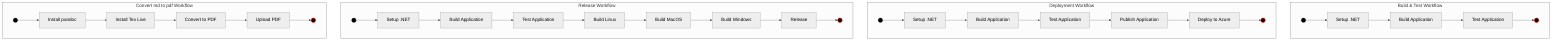 %%{init: {'theme':'neutral'}}%%
flowchart TD
    subgraph Build & Test Workflow
        A(( )):::blackNode --> B[Setup .NET]
        B --> Q[Build Application]

        Q --> C[Test Application]
        
        C --> H(( )):::redCircle
    end


    subgraph Deployment Workflow
        1(( )):::blackNode --> 2[Setup .NET]
        2 --> 3[Build Application]
        3 --> 4[Test Application]
        4 --> 5[Publish Application]
        5 --> 6[Deploy to Azure]
        
        
        6 --> 11(( )):::redCircle
    end

    subgraph Release Workflow
        D(( )):::blackNode --> E[Setup .NET]
        E --> F[Build Application]

        F --> G[Test Application]

        G --> J[Build Linux]
        J --> K[Build MacOS]
        K --> L[Build Windows]
        L --> M[Release]
        
        M --> I(( )):::redCircle
    end

    


    subgraph Convert md to pdf Workflow
        12(( )):::blackNode --> 13[Install pandoc]
        13 --> 14[Install Tex Live]
        14 --> 15[Convert to PDF]
        15 --> 16[Upload PDF]
        16 --> 18(( )):::redCircle
    end

        classDef blackNode fill:#000,stroke:#000,color:#fff;
        classDef redCircle stroke:#f00,stroke-width:2px, fill:#000;